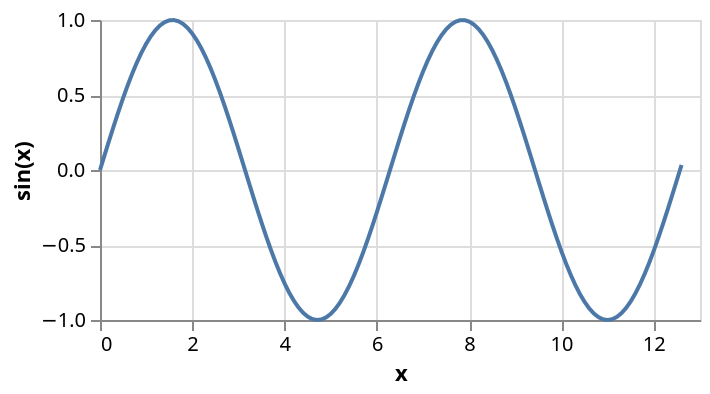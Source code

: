 {
  "$schema": "https://vega.github.io/schema/vega-lite/v4.json",
  "description": "Plots a function using a generated sequence.",
  "width": 300,
  "height": 150,
  "data": {"sequence": {"start": 0, "stop": 12.7, "step": 0.1, "as": "x"}},
  "transform": [{"calculate": "sin(datum.x)", "as": "sin(x)"}],
  "mark": "line",
  "encoding": {
    "x": {"field": "x", "type": "quantitative"},
    "y": {"field": "sin(x)", "type": "quantitative"}
  },
  "autosize": {"type": "pad"}
}